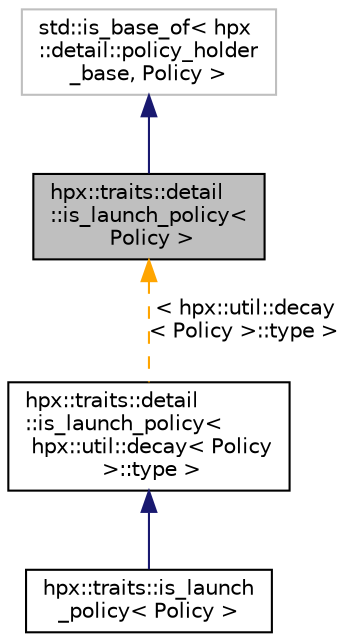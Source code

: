 digraph "hpx::traits::detail::is_launch_policy&lt; Policy &gt;"
{
  edge [fontname="Helvetica",fontsize="10",labelfontname="Helvetica",labelfontsize="10"];
  node [fontname="Helvetica",fontsize="10",shape=record];
  Node0 [label="hpx::traits::detail\l::is_launch_policy\<\l Policy \>",height=0.2,width=0.4,color="black", fillcolor="grey75", style="filled", fontcolor="black"];
  Node1 -> Node0 [dir="back",color="midnightblue",fontsize="10",style="solid",fontname="Helvetica"];
  Node1 [label="std::is_base_of\< hpx\l::detail::policy_holder\l_base, Policy \>",height=0.2,width=0.4,color="grey75", fillcolor="white", style="filled"];
  Node0 -> Node2 [dir="back",color="orange",fontsize="10",style="dashed",label=" \< hpx::util::decay\l\< Policy \>::type \>" ,fontname="Helvetica"];
  Node2 [label="hpx::traits::detail\l::is_launch_policy\<\l hpx::util::decay\< Policy\l \>::type \>",height=0.2,width=0.4,color="black", fillcolor="white", style="filled",URL="$d5/de7/structhpx_1_1traits_1_1detail_1_1is__launch__policy.html"];
  Node2 -> Node3 [dir="back",color="midnightblue",fontsize="10",style="solid",fontname="Helvetica"];
  Node3 [label="hpx::traits::is_launch\l_policy\< Policy \>",height=0.2,width=0.4,color="black", fillcolor="white", style="filled",URL="$d1/d2a/structhpx_1_1traits_1_1is__launch__policy.html"];
}
